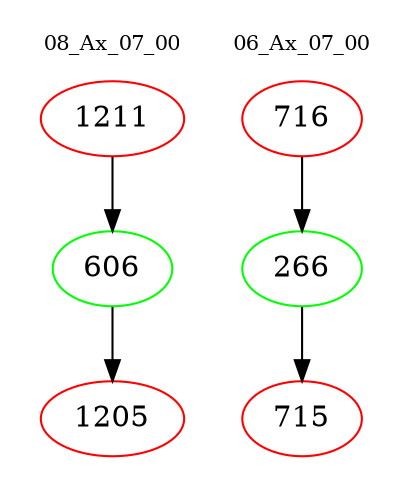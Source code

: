 digraph{
subgraph cluster_0 {
color = white
label = "08_Ax_07_00";
fontsize=10;
T0_1211 [label="1211", color="red"]
T0_1211 -> T0_606 [color="black"]
T0_606 [label="606", color="green"]
T0_606 -> T0_1205 [color="black"]
T0_1205 [label="1205", color="red"]
}
subgraph cluster_1 {
color = white
label = "06_Ax_07_00";
fontsize=10;
T1_716 [label="716", color="red"]
T1_716 -> T1_266 [color="black"]
T1_266 [label="266", color="green"]
T1_266 -> T1_715 [color="black"]
T1_715 [label="715", color="red"]
}
}
